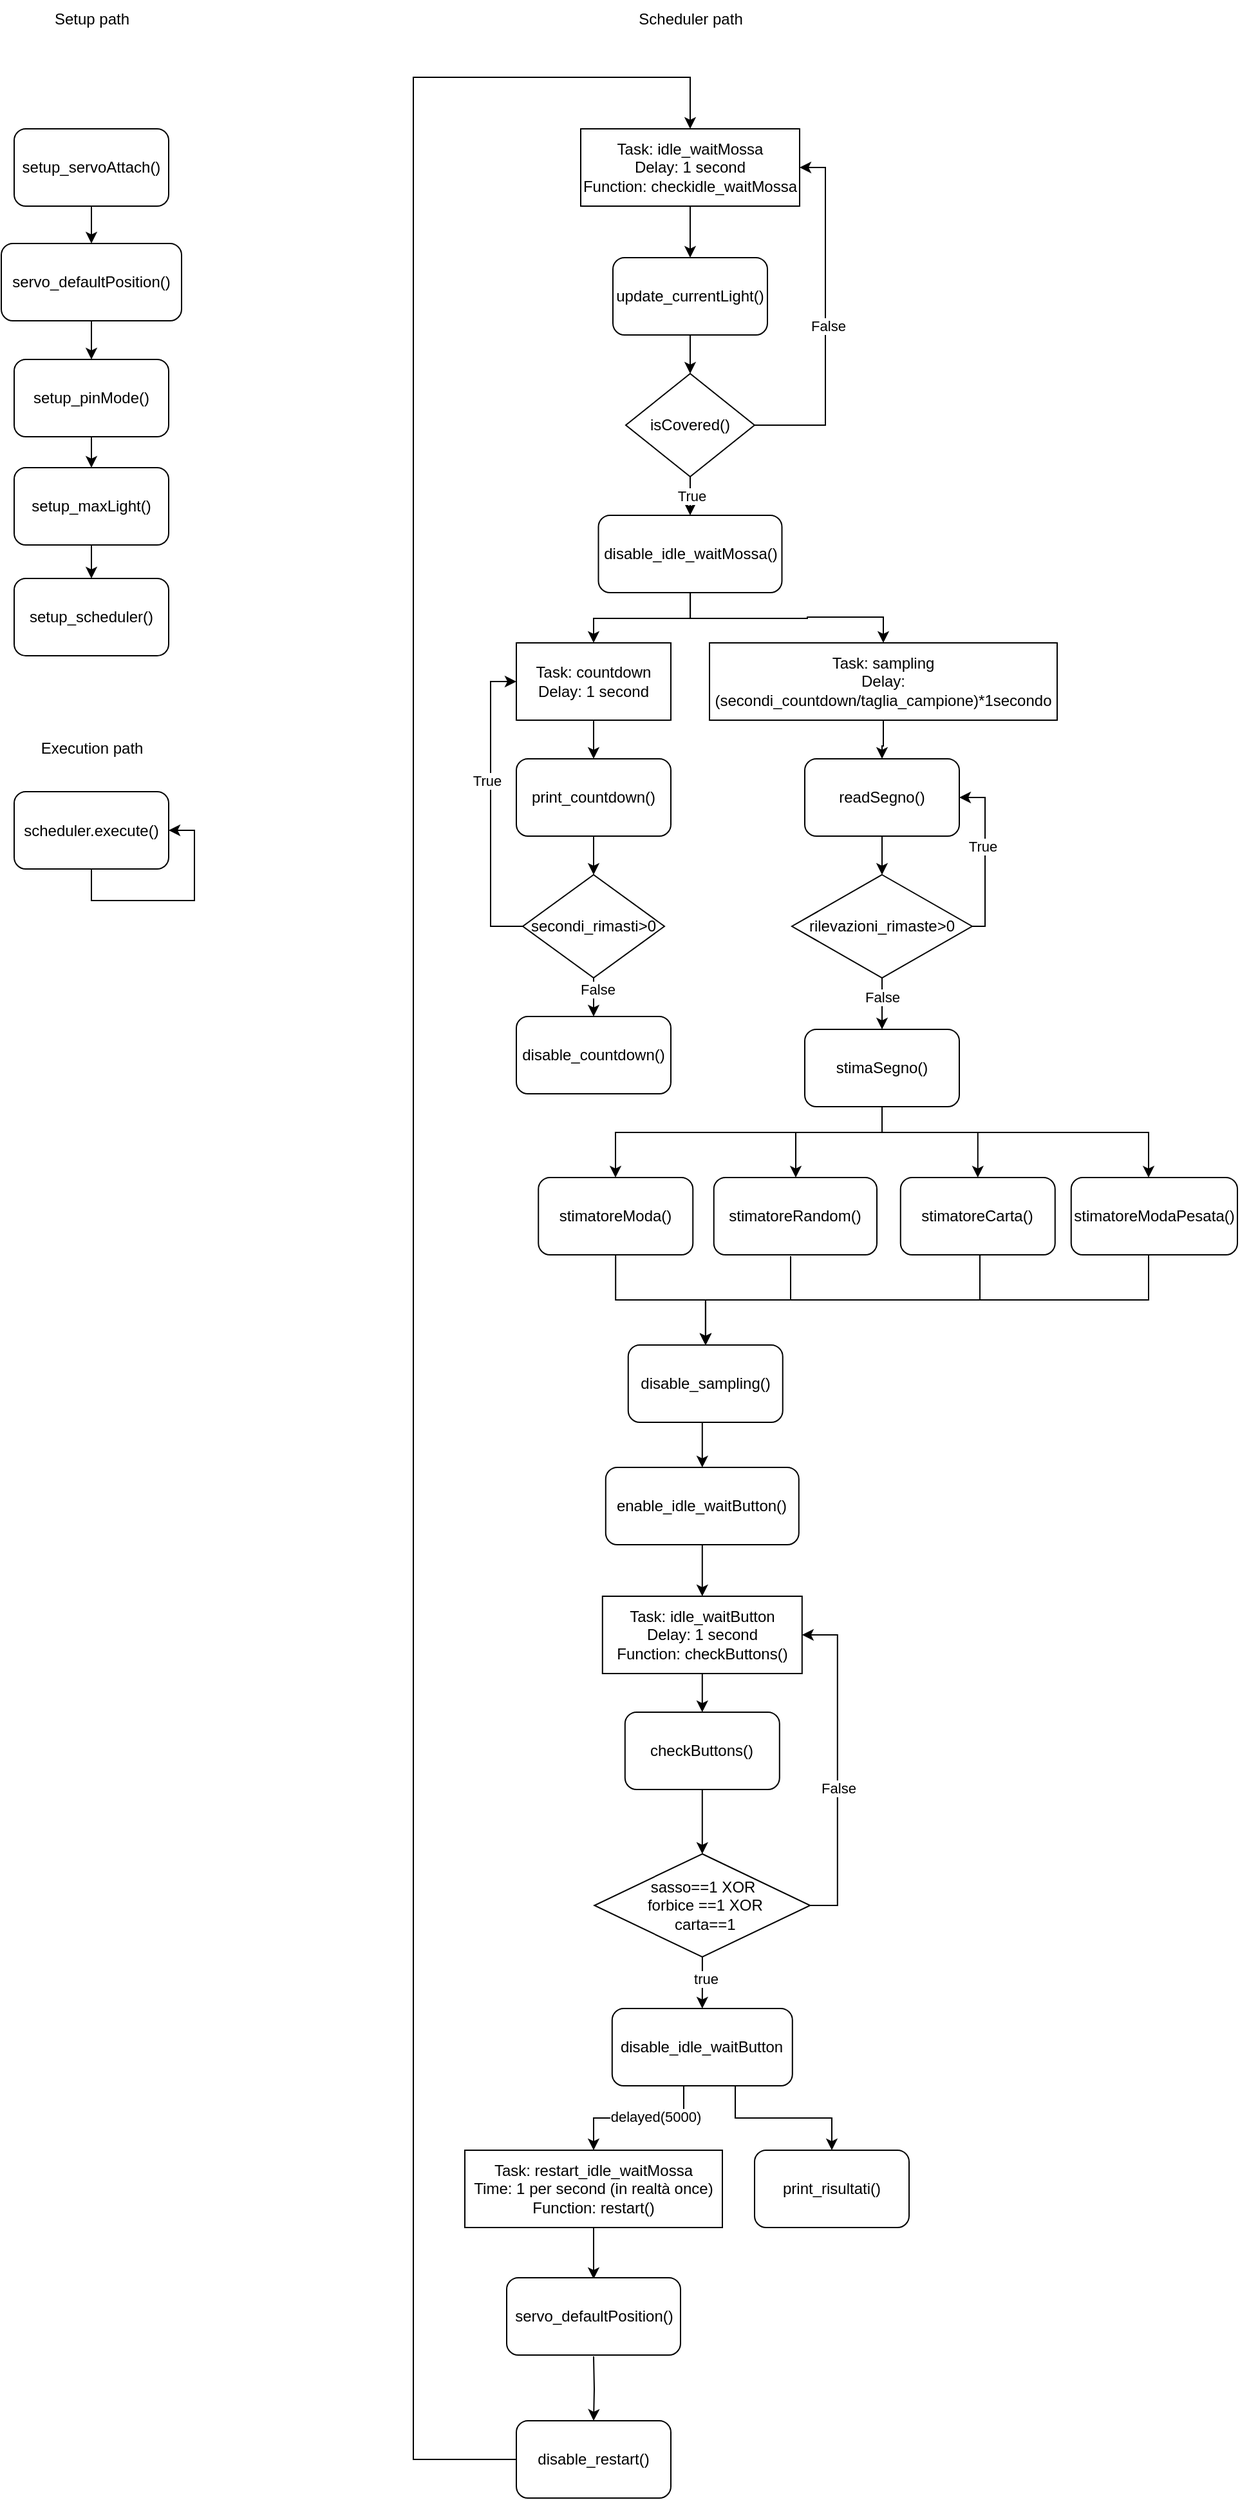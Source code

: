 <mxfile version="21.6.3" type="github">
  <diagram name="Pagina-1" id="AnAQSOxddA6F3hFpx0O1">
    <mxGraphModel dx="1249" dy="566" grid="1" gridSize="10" guides="1" tooltips="1" connect="1" arrows="1" fold="1" page="1" pageScale="1" pageWidth="1169" pageHeight="827" math="0" shadow="0">
      <root>
        <mxCell id="0" />
        <mxCell id="1" parent="0" />
        <mxCell id="NYhL4l01NYYZqgJUPMba-5" style="edgeStyle=orthogonalEdgeStyle;rounded=0;orthogonalLoop=1;jettySize=auto;html=1;entryX=0.5;entryY=0;entryDx=0;entryDy=0;" parent="1" source="NYhL4l01NYYZqgJUPMba-2" target="NYhL4l01NYYZqgJUPMba-4" edge="1">
          <mxGeometry relative="1" as="geometry" />
        </mxCell>
        <mxCell id="NYhL4l01NYYZqgJUPMba-2" value="Task: idle_waitMossa&lt;br&gt;Delay: 1 second&lt;br&gt;Function: checkidle_waitMossa" style="whiteSpace=wrap;html=1;" parent="1" vertex="1">
          <mxGeometry x="760" y="151" width="170" height="60" as="geometry" />
        </mxCell>
        <mxCell id="NYhL4l01NYYZqgJUPMba-8" style="edgeStyle=orthogonalEdgeStyle;rounded=0;orthogonalLoop=1;jettySize=auto;html=1;entryX=0.5;entryY=0;entryDx=0;entryDy=0;" parent="1" source="NYhL4l01NYYZqgJUPMba-4" target="NYhL4l01NYYZqgJUPMba-7" edge="1">
          <mxGeometry relative="1" as="geometry" />
        </mxCell>
        <mxCell id="NYhL4l01NYYZqgJUPMba-4" value="update_currentLight()" style="rounded=1;whiteSpace=wrap;html=1;" parent="1" vertex="1">
          <mxGeometry x="785" y="251" width="120" height="60" as="geometry" />
        </mxCell>
        <mxCell id="NYhL4l01NYYZqgJUPMba-9" style="edgeStyle=orthogonalEdgeStyle;rounded=0;orthogonalLoop=1;jettySize=auto;html=1;entryX=1;entryY=0.5;entryDx=0;entryDy=0;" parent="1" source="NYhL4l01NYYZqgJUPMba-7" target="NYhL4l01NYYZqgJUPMba-2" edge="1">
          <mxGeometry relative="1" as="geometry">
            <Array as="points">
              <mxPoint x="950" y="381" />
              <mxPoint x="950" y="181" />
            </Array>
          </mxGeometry>
        </mxCell>
        <mxCell id="NYhL4l01NYYZqgJUPMba-28" value="False" style="edgeLabel;html=1;align=center;verticalAlign=middle;resizable=0;points=[];" parent="NYhL4l01NYYZqgJUPMba-9" vertex="1" connectable="0">
          <mxGeometry x="-0.035" y="-2" relative="1" as="geometry">
            <mxPoint as="offset" />
          </mxGeometry>
        </mxCell>
        <mxCell id="NYhL4l01NYYZqgJUPMba-19" style="edgeStyle=orthogonalEdgeStyle;rounded=0;orthogonalLoop=1;jettySize=auto;html=1;entryX=0.5;entryY=0;entryDx=0;entryDy=0;" parent="1" source="NYhL4l01NYYZqgJUPMba-7" target="NYhL4l01NYYZqgJUPMba-11" edge="1">
          <mxGeometry relative="1" as="geometry" />
        </mxCell>
        <mxCell id="NYhL4l01NYYZqgJUPMba-29" value="True" style="edgeLabel;html=1;align=center;verticalAlign=middle;resizable=0;points=[];" parent="NYhL4l01NYYZqgJUPMba-19" vertex="1" connectable="0">
          <mxGeometry x="0.371" y="1" relative="1" as="geometry">
            <mxPoint as="offset" />
          </mxGeometry>
        </mxCell>
        <mxCell id="NYhL4l01NYYZqgJUPMba-7" value="isCovered()" style="rhombus;whiteSpace=wrap;html=1;" parent="1" vertex="1">
          <mxGeometry x="795" y="341" width="100" height="80" as="geometry" />
        </mxCell>
        <mxCell id="5h5dNytYStfbMjqQYCe1-4" style="edgeStyle=orthogonalEdgeStyle;rounded=0;orthogonalLoop=1;jettySize=auto;html=1;entryX=0.5;entryY=0;entryDx=0;entryDy=0;" parent="1" source="NYhL4l01NYYZqgJUPMba-11" target="5h5dNytYStfbMjqQYCe1-3" edge="1">
          <mxGeometry relative="1" as="geometry">
            <Array as="points">
              <mxPoint x="845" y="531" />
              <mxPoint x="936" y="531" />
              <mxPoint x="936" y="530" />
              <mxPoint x="995" y="530" />
            </Array>
          </mxGeometry>
        </mxCell>
        <mxCell id="5h5dNytYStfbMjqQYCe1-5" style="edgeStyle=orthogonalEdgeStyle;rounded=0;orthogonalLoop=1;jettySize=auto;html=1;entryX=0.5;entryY=0;entryDx=0;entryDy=0;" parent="1" source="NYhL4l01NYYZqgJUPMba-11" target="5h5dNytYStfbMjqQYCe1-2" edge="1">
          <mxGeometry relative="1" as="geometry" />
        </mxCell>
        <mxCell id="NYhL4l01NYYZqgJUPMba-11" value="disable_idle_waitMossa()" style="rounded=1;whiteSpace=wrap;html=1;" parent="1" vertex="1">
          <mxGeometry x="773.75" y="451" width="142.5" height="60" as="geometry" />
        </mxCell>
        <mxCell id="5h5dNytYStfbMjqQYCe1-10" style="edgeStyle=orthogonalEdgeStyle;rounded=0;orthogonalLoop=1;jettySize=auto;html=1;entryX=0.5;entryY=0;entryDx=0;entryDy=0;" parent="1" source="NYhL4l01NYYZqgJUPMba-13" target="5h5dNytYStfbMjqQYCe1-9" edge="1">
          <mxGeometry relative="1" as="geometry" />
        </mxCell>
        <mxCell id="NYhL4l01NYYZqgJUPMba-13" value="readSegno()" style="rounded=1;whiteSpace=wrap;html=1;" parent="1" vertex="1">
          <mxGeometry x="934" y="640" width="120" height="60" as="geometry" />
        </mxCell>
        <mxCell id="NYhL4l01NYYZqgJUPMba-22" style="edgeStyle=orthogonalEdgeStyle;rounded=0;orthogonalLoop=1;jettySize=auto;html=1;entryX=0.5;entryY=0;entryDx=0;entryDy=0;" parent="1" source="NYhL4l01NYYZqgJUPMba-16" target="NYhL4l01NYYZqgJUPMba-21" edge="1">
          <mxGeometry relative="1" as="geometry" />
        </mxCell>
        <mxCell id="NYhL4l01NYYZqgJUPMba-16" value="Task:&amp;nbsp;idle_waitButton&lt;br&gt;Delay: 1 second&lt;br&gt;Function: checkButtons()" style="whiteSpace=wrap;html=1;" parent="1" vertex="1">
          <mxGeometry x="776.9" y="1290" width="155" height="60" as="geometry" />
        </mxCell>
        <mxCell id="NYhL4l01NYYZqgJUPMba-26" style="edgeStyle=orthogonalEdgeStyle;rounded=0;orthogonalLoop=1;jettySize=auto;html=1;entryX=0.5;entryY=0;entryDx=0;entryDy=0;" parent="1" source="NYhL4l01NYYZqgJUPMba-21" target="NYhL4l01NYYZqgJUPMba-25" edge="1">
          <mxGeometry relative="1" as="geometry" />
        </mxCell>
        <mxCell id="NYhL4l01NYYZqgJUPMba-21" value="checkButtons()" style="rounded=1;whiteSpace=wrap;html=1;" parent="1" vertex="1">
          <mxGeometry x="794.4" y="1380" width="120" height="60" as="geometry" />
        </mxCell>
        <mxCell id="NYhL4l01NYYZqgJUPMba-27" style="edgeStyle=orthogonalEdgeStyle;rounded=0;orthogonalLoop=1;jettySize=auto;html=1;entryX=1;entryY=0.5;entryDx=0;entryDy=0;" parent="1" source="NYhL4l01NYYZqgJUPMba-25" target="NYhL4l01NYYZqgJUPMba-16" edge="1">
          <mxGeometry relative="1" as="geometry">
            <Array as="points">
              <mxPoint x="959.4" y="1530" />
              <mxPoint x="959.4" y="1320" />
            </Array>
          </mxGeometry>
        </mxCell>
        <mxCell id="NYhL4l01NYYZqgJUPMba-31" value="False" style="edgeLabel;html=1;align=center;verticalAlign=middle;resizable=0;points=[];" parent="NYhL4l01NYYZqgJUPMba-27" vertex="1" connectable="0">
          <mxGeometry x="-0.13" y="-4" relative="1" as="geometry">
            <mxPoint x="-4" as="offset" />
          </mxGeometry>
        </mxCell>
        <mxCell id="5h5dNytYStfbMjqQYCe1-46" style="edgeStyle=orthogonalEdgeStyle;rounded=0;orthogonalLoop=1;jettySize=auto;html=1;entryX=0.5;entryY=0;entryDx=0;entryDy=0;" parent="1" source="NYhL4l01NYYZqgJUPMba-25" target="5h5dNytYStfbMjqQYCe1-43" edge="1">
          <mxGeometry relative="1" as="geometry" />
        </mxCell>
        <mxCell id="9bgy6oww_hd9w5Q3UkcD-10" value="true" style="edgeLabel;html=1;align=center;verticalAlign=middle;resizable=0;points=[];" vertex="1" connectable="0" parent="5h5dNytYStfbMjqQYCe1-46">
          <mxGeometry x="-0.171" y="2" relative="1" as="geometry">
            <mxPoint as="offset" />
          </mxGeometry>
        </mxCell>
        <mxCell id="NYhL4l01NYYZqgJUPMba-25" value="sasso==1 XOR&lt;br&gt;&amp;nbsp;forbice ==1 XOR&lt;br&gt;&amp;nbsp;carta==1" style="rhombus;whiteSpace=wrap;html=1;" parent="1" vertex="1">
          <mxGeometry x="770.65" y="1490" width="167.5" height="80" as="geometry" />
        </mxCell>
        <mxCell id="NYhL4l01NYYZqgJUPMba-39" style="edgeStyle=orthogonalEdgeStyle;rounded=0;orthogonalLoop=1;jettySize=auto;html=1;" parent="1" source="NYhL4l01NYYZqgJUPMba-32" edge="1">
          <mxGeometry relative="1" as="geometry">
            <mxPoint x="770" y="1820" as="targetPoint" />
          </mxGeometry>
        </mxCell>
        <mxCell id="NYhL4l01NYYZqgJUPMba-32" value="Task:&amp;nbsp;restart_idle_waitMossa&lt;br&gt;Time: 1 per second (in realtà once)&lt;br&gt;Function: restart()" style="whiteSpace=wrap;html=1;" parent="1" vertex="1">
          <mxGeometry x="670" y="1720" width="200" height="60" as="geometry" />
        </mxCell>
        <mxCell id="NYhL4l01NYYZqgJUPMba-38" style="edgeStyle=orthogonalEdgeStyle;rounded=0;orthogonalLoop=1;jettySize=auto;html=1;entryX=0.5;entryY=0;entryDx=0;entryDy=0;" parent="1" target="NYhL4l01NYYZqgJUPMba-37" edge="1">
          <mxGeometry relative="1" as="geometry">
            <mxPoint x="770" y="1880" as="sourcePoint" />
          </mxGeometry>
        </mxCell>
        <mxCell id="NYhL4l01NYYZqgJUPMba-40" style="edgeStyle=orthogonalEdgeStyle;rounded=0;orthogonalLoop=1;jettySize=auto;html=1;entryX=0.5;entryY=0;entryDx=0;entryDy=0;" parent="1" source="NYhL4l01NYYZqgJUPMba-37" target="NYhL4l01NYYZqgJUPMba-2" edge="1">
          <mxGeometry relative="1" as="geometry">
            <Array as="points">
              <mxPoint x="630" y="1960" />
              <mxPoint x="630" y="111" />
              <mxPoint x="845" y="111" />
            </Array>
          </mxGeometry>
        </mxCell>
        <mxCell id="NYhL4l01NYYZqgJUPMba-37" value="disable_restart()" style="rounded=1;whiteSpace=wrap;html=1;" parent="1" vertex="1">
          <mxGeometry x="710" y="1930" width="120" height="60" as="geometry" />
        </mxCell>
        <mxCell id="NYhL4l01NYYZqgJUPMba-41" value="Scheduler path" style="text;html=1;align=center;verticalAlign=middle;resizable=0;points=[];autosize=1;strokeColor=none;fillColor=none;" parent="1" vertex="1">
          <mxGeometry x="795" y="51" width="100" height="30" as="geometry" />
        </mxCell>
        <mxCell id="NYhL4l01NYYZqgJUPMba-42" value="Setup path" style="text;html=1;align=center;verticalAlign=middle;resizable=0;points=[];autosize=1;strokeColor=none;fillColor=none;" parent="1" vertex="1">
          <mxGeometry x="340" y="51" width="80" height="30" as="geometry" />
        </mxCell>
        <mxCell id="NYhL4l01NYYZqgJUPMba-51" style="edgeStyle=orthogonalEdgeStyle;rounded=0;orthogonalLoop=1;jettySize=auto;html=1;entryX=0.5;entryY=0;entryDx=0;entryDy=0;" parent="1" source="NYhL4l01NYYZqgJUPMba-43" target="NYhL4l01NYYZqgJUPMba-45" edge="1">
          <mxGeometry relative="1" as="geometry" />
        </mxCell>
        <mxCell id="NYhL4l01NYYZqgJUPMba-43" value="setup_servoAttach()" style="rounded=1;whiteSpace=wrap;html=1;" parent="1" vertex="1">
          <mxGeometry x="320" y="151" width="120" height="60" as="geometry" />
        </mxCell>
        <mxCell id="NYhL4l01NYYZqgJUPMba-52" style="edgeStyle=orthogonalEdgeStyle;rounded=0;orthogonalLoop=1;jettySize=auto;html=1;entryX=0.5;entryY=0;entryDx=0;entryDy=0;" parent="1" source="NYhL4l01NYYZqgJUPMba-45" target="NYhL4l01NYYZqgJUPMba-47" edge="1">
          <mxGeometry relative="1" as="geometry" />
        </mxCell>
        <mxCell id="NYhL4l01NYYZqgJUPMba-45" value="servo_defaultPosition()" style="rounded=1;whiteSpace=wrap;html=1;" parent="1" vertex="1">
          <mxGeometry x="310" y="240" width="140" height="60" as="geometry" />
        </mxCell>
        <mxCell id="NYhL4l01NYYZqgJUPMba-53" style="edgeStyle=orthogonalEdgeStyle;rounded=0;orthogonalLoop=1;jettySize=auto;html=1;entryX=0.5;entryY=0;entryDx=0;entryDy=0;" parent="1" source="NYhL4l01NYYZqgJUPMba-47" target="NYhL4l01NYYZqgJUPMba-48" edge="1">
          <mxGeometry relative="1" as="geometry" />
        </mxCell>
        <mxCell id="NYhL4l01NYYZqgJUPMba-47" value="setup_pinMode()" style="rounded=1;whiteSpace=wrap;html=1;" parent="1" vertex="1">
          <mxGeometry x="320" y="330" width="120" height="60" as="geometry" />
        </mxCell>
        <mxCell id="NYhL4l01NYYZqgJUPMba-54" style="edgeStyle=orthogonalEdgeStyle;rounded=0;orthogonalLoop=1;jettySize=auto;html=1;entryX=0.5;entryY=0;entryDx=0;entryDy=0;" parent="1" source="NYhL4l01NYYZqgJUPMba-48" target="NYhL4l01NYYZqgJUPMba-50" edge="1">
          <mxGeometry relative="1" as="geometry" />
        </mxCell>
        <mxCell id="NYhL4l01NYYZqgJUPMba-48" value="setup_maxLight()" style="rounded=1;whiteSpace=wrap;html=1;" parent="1" vertex="1">
          <mxGeometry x="320" y="414" width="120" height="60" as="geometry" />
        </mxCell>
        <mxCell id="NYhL4l01NYYZqgJUPMba-50" value="setup_scheduler()" style="rounded=1;whiteSpace=wrap;html=1;" parent="1" vertex="1">
          <mxGeometry x="320" y="500" width="120" height="60" as="geometry" />
        </mxCell>
        <mxCell id="NYhL4l01NYYZqgJUPMba-55" value="Execution path" style="text;html=1;align=center;verticalAlign=middle;resizable=0;points=[];autosize=1;strokeColor=none;fillColor=none;" parent="1" vertex="1">
          <mxGeometry x="330" y="616.5" width="100" height="30" as="geometry" />
        </mxCell>
        <mxCell id="NYhL4l01NYYZqgJUPMba-56" value="scheduler.execute()" style="rounded=1;whiteSpace=wrap;html=1;" parent="1" vertex="1">
          <mxGeometry x="320" y="665.5" width="120" height="60" as="geometry" />
        </mxCell>
        <mxCell id="NYhL4l01NYYZqgJUPMba-57" style="edgeStyle=orthogonalEdgeStyle;rounded=0;orthogonalLoop=1;jettySize=auto;html=1;entryX=1;entryY=0.5;entryDx=0;entryDy=0;" parent="1" source="NYhL4l01NYYZqgJUPMba-56" target="NYhL4l01NYYZqgJUPMba-56" edge="1">
          <mxGeometry relative="1" as="geometry">
            <Array as="points">
              <mxPoint x="380" y="750" />
              <mxPoint x="460" y="750" />
              <mxPoint x="460" y="696" />
            </Array>
          </mxGeometry>
        </mxCell>
        <mxCell id="NYhL4l01NYYZqgJUPMba-59" value="servo_defaultPosition()" style="rounded=1;whiteSpace=wrap;html=1;" parent="1" vertex="1">
          <mxGeometry x="702.5" y="1819" width="135" height="60" as="geometry" />
        </mxCell>
        <mxCell id="5h5dNytYStfbMjqQYCe1-36" style="edgeStyle=orthogonalEdgeStyle;rounded=0;orthogonalLoop=1;jettySize=auto;html=1;entryX=0.5;entryY=0;entryDx=0;entryDy=0;" parent="1" source="5h5dNytYStfbMjqQYCe1-2" target="5h5dNytYStfbMjqQYCe1-27" edge="1">
          <mxGeometry relative="1" as="geometry" />
        </mxCell>
        <mxCell id="5h5dNytYStfbMjqQYCe1-2" value="Task: countdown&lt;br&gt;Delay: 1 second" style="whiteSpace=wrap;html=1;" parent="1" vertex="1">
          <mxGeometry x="710" y="550" width="120" height="60" as="geometry" />
        </mxCell>
        <mxCell id="5h5dNytYStfbMjqQYCe1-6" style="edgeStyle=orthogonalEdgeStyle;rounded=0;orthogonalLoop=1;jettySize=auto;html=1;entryX=0.5;entryY=0;entryDx=0;entryDy=0;" parent="1" source="5h5dNytYStfbMjqQYCe1-3" target="NYhL4l01NYYZqgJUPMba-13" edge="1">
          <mxGeometry relative="1" as="geometry" />
        </mxCell>
        <mxCell id="5h5dNytYStfbMjqQYCe1-3" value="Task: sampling&lt;br&gt;Delay: (secondi_countdown/taglia_campione)*1secondo" style="whiteSpace=wrap;html=1;" parent="1" vertex="1">
          <mxGeometry x="860" y="550" width="270" height="60" as="geometry" />
        </mxCell>
        <mxCell id="9bgy6oww_hd9w5Q3UkcD-1" style="edgeStyle=orthogonalEdgeStyle;rounded=0;orthogonalLoop=1;jettySize=auto;html=1;entryX=1;entryY=0.5;entryDx=0;entryDy=0;" edge="1" parent="1" source="5h5dNytYStfbMjqQYCe1-9" target="NYhL4l01NYYZqgJUPMba-13">
          <mxGeometry relative="1" as="geometry">
            <Array as="points">
              <mxPoint x="1074" y="770" />
              <mxPoint x="1074" y="670" />
            </Array>
          </mxGeometry>
        </mxCell>
        <mxCell id="9bgy6oww_hd9w5Q3UkcD-2" value="True" style="edgeLabel;html=1;align=center;verticalAlign=middle;resizable=0;points=[];" vertex="1" connectable="0" parent="9bgy6oww_hd9w5Q3UkcD-1">
          <mxGeometry x="0.119" y="2" relative="1" as="geometry">
            <mxPoint as="offset" />
          </mxGeometry>
        </mxCell>
        <mxCell id="9bgy6oww_hd9w5Q3UkcD-4" style="edgeStyle=orthogonalEdgeStyle;rounded=0;orthogonalLoop=1;jettySize=auto;html=1;entryX=0.5;entryY=0;entryDx=0;entryDy=0;" edge="1" parent="1" source="5h5dNytYStfbMjqQYCe1-9" target="9bgy6oww_hd9w5Q3UkcD-3">
          <mxGeometry relative="1" as="geometry" />
        </mxCell>
        <mxCell id="9bgy6oww_hd9w5Q3UkcD-9" value="False" style="edgeLabel;html=1;align=center;verticalAlign=middle;resizable=0;points=[];" vertex="1" connectable="0" parent="9bgy6oww_hd9w5Q3UkcD-4">
          <mxGeometry x="-0.262" relative="1" as="geometry">
            <mxPoint as="offset" />
          </mxGeometry>
        </mxCell>
        <mxCell id="5h5dNytYStfbMjqQYCe1-9" value="rilevazioni_rimaste&amp;gt;0" style="rhombus;whiteSpace=wrap;html=1;" parent="1" vertex="1">
          <mxGeometry x="924" y="730" width="140" height="80" as="geometry" />
        </mxCell>
        <mxCell id="5h5dNytYStfbMjqQYCe1-23" style="edgeStyle=orthogonalEdgeStyle;rounded=0;orthogonalLoop=1;jettySize=auto;html=1;entryX=0.5;entryY=0;entryDx=0;entryDy=0;" parent="1" source="5h5dNytYStfbMjqQYCe1-13" target="5h5dNytYStfbMjqQYCe1-21" edge="1">
          <mxGeometry relative="1" as="geometry">
            <Array as="points">
              <mxPoint x="787" y="1060" />
              <mxPoint x="857" y="1060" />
            </Array>
          </mxGeometry>
        </mxCell>
        <mxCell id="5h5dNytYStfbMjqQYCe1-13" value="stimatoreModa()" style="rounded=1;whiteSpace=wrap;html=1;" parent="1" vertex="1">
          <mxGeometry x="727.13" y="965" width="120" height="60" as="geometry" />
        </mxCell>
        <mxCell id="5h5dNytYStfbMjqQYCe1-24" style="edgeStyle=orthogonalEdgeStyle;rounded=0;orthogonalLoop=1;jettySize=auto;html=1;" parent="1" target="5h5dNytYStfbMjqQYCe1-21" edge="1">
          <mxGeometry relative="1" as="geometry">
            <mxPoint x="923" y="1026" as="sourcePoint" />
            <Array as="points">
              <mxPoint x="923" y="1026" />
              <mxPoint x="923" y="1060" />
              <mxPoint x="857" y="1060" />
            </Array>
          </mxGeometry>
        </mxCell>
        <mxCell id="5h5dNytYStfbMjqQYCe1-14" value="stimatoreRandom()" style="rounded=1;whiteSpace=wrap;html=1;" parent="1" vertex="1">
          <mxGeometry x="863.38" y="965" width="126.62" height="60" as="geometry" />
        </mxCell>
        <mxCell id="5h5dNytYStfbMjqQYCe1-25" style="edgeStyle=orthogonalEdgeStyle;rounded=0;orthogonalLoop=1;jettySize=auto;html=1;" parent="1" source="5h5dNytYStfbMjqQYCe1-15" target="5h5dNytYStfbMjqQYCe1-21" edge="1">
          <mxGeometry relative="1" as="geometry">
            <Array as="points">
              <mxPoint x="1070" y="1060" />
              <mxPoint x="857" y="1060" />
            </Array>
          </mxGeometry>
        </mxCell>
        <mxCell id="5h5dNytYStfbMjqQYCe1-15" value="stimatoreCarta()" style="rounded=1;whiteSpace=wrap;html=1;" parent="1" vertex="1">
          <mxGeometry x="1008.38" y="965" width="120" height="60" as="geometry" />
        </mxCell>
        <mxCell id="5h5dNytYStfbMjqQYCe1-26" style="edgeStyle=orthogonalEdgeStyle;rounded=0;orthogonalLoop=1;jettySize=auto;html=1;" parent="1" source="5h5dNytYStfbMjqQYCe1-16" target="5h5dNytYStfbMjqQYCe1-21" edge="1">
          <mxGeometry relative="1" as="geometry">
            <Array as="points">
              <mxPoint x="1201" y="1060" />
              <mxPoint x="857" y="1060" />
            </Array>
          </mxGeometry>
        </mxCell>
        <mxCell id="5h5dNytYStfbMjqQYCe1-16" value="stimatoreModaPesata()" style="rounded=1;whiteSpace=wrap;html=1;" parent="1" vertex="1">
          <mxGeometry x="1140.88" y="965" width="129.12" height="60" as="geometry" />
        </mxCell>
        <mxCell id="5h5dNytYStfbMjqQYCe1-39" style="edgeStyle=orthogonalEdgeStyle;rounded=0;orthogonalLoop=1;jettySize=auto;html=1;entryX=0.5;entryY=0;entryDx=0;entryDy=0;" parent="1" source="5h5dNytYStfbMjqQYCe1-21" target="5h5dNytYStfbMjqQYCe1-38" edge="1">
          <mxGeometry relative="1" as="geometry">
            <Array as="points">
              <mxPoint x="854" y="1175" />
            </Array>
          </mxGeometry>
        </mxCell>
        <mxCell id="5h5dNytYStfbMjqQYCe1-21" value="disable_sampling()" style="rounded=1;whiteSpace=wrap;html=1;" parent="1" vertex="1">
          <mxGeometry x="796.88" y="1095" width="120" height="60" as="geometry" />
        </mxCell>
        <mxCell id="5h5dNytYStfbMjqQYCe1-29" style="edgeStyle=orthogonalEdgeStyle;rounded=0;orthogonalLoop=1;jettySize=auto;html=1;entryX=0.5;entryY=0;entryDx=0;entryDy=0;" parent="1" source="5h5dNytYStfbMjqQYCe1-27" target="5h5dNytYStfbMjqQYCe1-28" edge="1">
          <mxGeometry relative="1" as="geometry" />
        </mxCell>
        <mxCell id="5h5dNytYStfbMjqQYCe1-27" value="print_countdown()" style="rounded=1;whiteSpace=wrap;html=1;" parent="1" vertex="1">
          <mxGeometry x="710" y="640" width="120" height="60" as="geometry" />
        </mxCell>
        <mxCell id="5h5dNytYStfbMjqQYCe1-30" style="edgeStyle=orthogonalEdgeStyle;rounded=0;orthogonalLoop=1;jettySize=auto;html=1;entryX=0;entryY=0.5;entryDx=0;entryDy=0;exitX=0;exitY=0.5;exitDx=0;exitDy=0;" parent="1" source="5h5dNytYStfbMjqQYCe1-28" target="5h5dNytYStfbMjqQYCe1-2" edge="1">
          <mxGeometry relative="1" as="geometry">
            <Array as="points">
              <mxPoint x="690" y="770" />
              <mxPoint x="690" y="580" />
            </Array>
          </mxGeometry>
        </mxCell>
        <mxCell id="5h5dNytYStfbMjqQYCe1-31" value="True" style="edgeLabel;html=1;align=center;verticalAlign=middle;resizable=0;points=[];" parent="5h5dNytYStfbMjqQYCe1-30" vertex="1" connectable="0">
          <mxGeometry x="0.18" y="3" relative="1" as="geometry">
            <mxPoint as="offset" />
          </mxGeometry>
        </mxCell>
        <mxCell id="5h5dNytYStfbMjqQYCe1-34" style="edgeStyle=orthogonalEdgeStyle;rounded=0;orthogonalLoop=1;jettySize=auto;html=1;entryX=0.5;entryY=0;entryDx=0;entryDy=0;" parent="1" source="5h5dNytYStfbMjqQYCe1-28" target="5h5dNytYStfbMjqQYCe1-33" edge="1">
          <mxGeometry relative="1" as="geometry" />
        </mxCell>
        <mxCell id="5h5dNytYStfbMjqQYCe1-35" value="False" style="edgeLabel;html=1;align=center;verticalAlign=middle;resizable=0;points=[];" parent="5h5dNytYStfbMjqQYCe1-34" vertex="1" connectable="0">
          <mxGeometry x="-0.644" y="3" relative="1" as="geometry">
            <mxPoint as="offset" />
          </mxGeometry>
        </mxCell>
        <mxCell id="5h5dNytYStfbMjqQYCe1-28" value="secondi_rimasti&amp;gt;0" style="rhombus;whiteSpace=wrap;html=1;" parent="1" vertex="1">
          <mxGeometry x="715" y="730" width="110" height="80" as="geometry" />
        </mxCell>
        <mxCell id="5h5dNytYStfbMjqQYCe1-33" value="disable_countdown()" style="rounded=1;whiteSpace=wrap;html=1;" parent="1" vertex="1">
          <mxGeometry x="710" y="840" width="120" height="60" as="geometry" />
        </mxCell>
        <mxCell id="5h5dNytYStfbMjqQYCe1-40" style="edgeStyle=orthogonalEdgeStyle;rounded=0;orthogonalLoop=1;jettySize=auto;html=1;entryX=0.5;entryY=0;entryDx=0;entryDy=0;" parent="1" source="5h5dNytYStfbMjqQYCe1-38" target="NYhL4l01NYYZqgJUPMba-16" edge="1">
          <mxGeometry relative="1" as="geometry" />
        </mxCell>
        <mxCell id="5h5dNytYStfbMjqQYCe1-38" value="enable_idle_waitButton()" style="rounded=1;whiteSpace=wrap;html=1;" parent="1" vertex="1">
          <mxGeometry x="779.4" y="1190" width="150" height="60" as="geometry" />
        </mxCell>
        <mxCell id="5h5dNytYStfbMjqQYCe1-47" style="edgeStyle=orthogonalEdgeStyle;rounded=0;orthogonalLoop=1;jettySize=auto;html=1;entryX=0.5;entryY=0;entryDx=0;entryDy=0;" parent="1" source="5h5dNytYStfbMjqQYCe1-43" target="NYhL4l01NYYZqgJUPMba-32" edge="1">
          <mxGeometry relative="1" as="geometry">
            <Array as="points">
              <mxPoint x="840" y="1695" />
              <mxPoint x="770" y="1695" />
            </Array>
          </mxGeometry>
        </mxCell>
        <mxCell id="5h5dNytYStfbMjqQYCe1-48" value="delayed(5000)" style="edgeLabel;html=1;align=center;verticalAlign=middle;resizable=0;points=[];" parent="5h5dNytYStfbMjqQYCe1-47" vertex="1" connectable="0">
          <mxGeometry x="-0.216" y="-1" relative="1" as="geometry">
            <mxPoint as="offset" />
          </mxGeometry>
        </mxCell>
        <mxCell id="5h5dNytYStfbMjqQYCe1-50" style="edgeStyle=orthogonalEdgeStyle;rounded=0;orthogonalLoop=1;jettySize=auto;html=1;" parent="1" source="5h5dNytYStfbMjqQYCe1-43" target="5h5dNytYStfbMjqQYCe1-49" edge="1">
          <mxGeometry relative="1" as="geometry">
            <Array as="points">
              <mxPoint x="880" y="1695" />
              <mxPoint x="955" y="1695" />
            </Array>
          </mxGeometry>
        </mxCell>
        <mxCell id="5h5dNytYStfbMjqQYCe1-43" value="disable_idle_waitButton" style="rounded=1;whiteSpace=wrap;html=1;" parent="1" vertex="1">
          <mxGeometry x="784.4" y="1610" width="140" height="60" as="geometry" />
        </mxCell>
        <mxCell id="5h5dNytYStfbMjqQYCe1-49" value="print_risultati()" style="rounded=1;whiteSpace=wrap;html=1;" parent="1" vertex="1">
          <mxGeometry x="895" y="1720" width="120" height="60" as="geometry" />
        </mxCell>
        <mxCell id="9bgy6oww_hd9w5Q3UkcD-5" style="edgeStyle=orthogonalEdgeStyle;rounded=0;orthogonalLoop=1;jettySize=auto;html=1;" edge="1" parent="1" source="9bgy6oww_hd9w5Q3UkcD-3" target="5h5dNytYStfbMjqQYCe1-13">
          <mxGeometry relative="1" as="geometry">
            <Array as="points">
              <mxPoint x="994" y="930" />
              <mxPoint x="787" y="930" />
            </Array>
          </mxGeometry>
        </mxCell>
        <mxCell id="9bgy6oww_hd9w5Q3UkcD-6" style="edgeStyle=orthogonalEdgeStyle;rounded=0;orthogonalLoop=1;jettySize=auto;html=1;" edge="1" parent="1" source="9bgy6oww_hd9w5Q3UkcD-3" target="5h5dNytYStfbMjqQYCe1-14">
          <mxGeometry relative="1" as="geometry">
            <Array as="points">
              <mxPoint x="994" y="930" />
              <mxPoint x="927" y="930" />
            </Array>
          </mxGeometry>
        </mxCell>
        <mxCell id="9bgy6oww_hd9w5Q3UkcD-7" style="edgeStyle=orthogonalEdgeStyle;rounded=0;orthogonalLoop=1;jettySize=auto;html=1;entryX=0.5;entryY=0;entryDx=0;entryDy=0;" edge="1" parent="1" source="9bgy6oww_hd9w5Q3UkcD-3" target="5h5dNytYStfbMjqQYCe1-15">
          <mxGeometry relative="1" as="geometry">
            <Array as="points">
              <mxPoint x="994" y="930" />
              <mxPoint x="1068" y="930" />
            </Array>
          </mxGeometry>
        </mxCell>
        <mxCell id="9bgy6oww_hd9w5Q3UkcD-8" style="edgeStyle=orthogonalEdgeStyle;rounded=0;orthogonalLoop=1;jettySize=auto;html=1;" edge="1" parent="1" source="9bgy6oww_hd9w5Q3UkcD-3" target="5h5dNytYStfbMjqQYCe1-16">
          <mxGeometry relative="1" as="geometry">
            <Array as="points">
              <mxPoint x="994" y="930" />
              <mxPoint x="1201" y="930" />
            </Array>
          </mxGeometry>
        </mxCell>
        <mxCell id="9bgy6oww_hd9w5Q3UkcD-3" value="stimaSegno()" style="rounded=1;whiteSpace=wrap;html=1;" vertex="1" parent="1">
          <mxGeometry x="934" y="850" width="120" height="60" as="geometry" />
        </mxCell>
      </root>
    </mxGraphModel>
  </diagram>
</mxfile>
